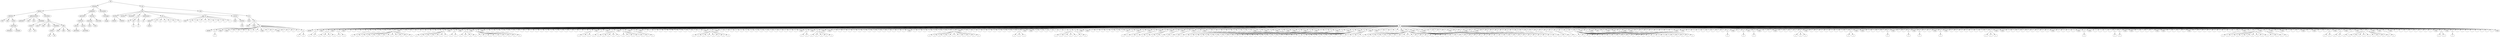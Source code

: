 digraph Tree {
	"t0" [label = "TEI"];
	"t1" [label = "teiHeader"];
	"t2" [label = "fileDesc"];
	"t3" [label = "titleStmt"];
	"t4" [label = "title"];
	"t5" [label = "title"];
	"t6" [label = "author"];
	"t7" [label = "persName"];
	"t8" [label = "forename"];
	"t9" [label = "surname"];
	"t10" [label = "publicationStmt"];
	"t11" [label = "publisher"];
	"t12" [label = "idno"];
	"t13" [label = "idno"];
	"t14" [label = "availability"];
	"t15" [label = "licence"];
	"t16" [label = "ab"];
	"t17" [label = "ref"];
	"t18" [label = "sourceDesc"];
	"t19" [label = "bibl"];
	"t20" [label = "name"];
	"t21" [label = "idno"];
	"t22" [label = "idno"];
	"t23" [label = "availability"];
	"t24" [label = "licence"];
	"t25" [label = "ab"];
	"t26" [label = "ref"];
	"t27" [label = "bibl"];
	"t28" [label = "date"];
	"t29" [label = "date"];
	"t30" [label = "idno"];
	"t31" [label = "profileDesc"];
	"t32" [label = "particDesc"];
	"t33" [label = "listPerson"];
	"t34" [label = "person"];
	"t35" [label = "persName"];
	"t36" [label = "person"];
	"t37" [label = "persName"];
	"t38" [label = "textClass"];
	"t39" [label = "keywords"];
	"t40" [label = "term"];
	"t41" [label = "term"];
	"t42" [label = "classCode"];
	"t43" [label = "revisionDesc"];
	"t44" [label = "listChange"];
	"t45" [label = "change"];
	"t46" [label = "text"];
	"t47" [label = "front"];
	"t48" [label = "docTitle"];
	"t49" [label = "titlePart"];
	"t50" [label = "titlePart"];
	"t51" [label = "docDate"];
	"t52" [label = "docAuthor"];
	"t53" [label = "div"];
	"t54" [label = "div"];
	"t55" [label = "div"];
	"t56" [label = "p"];
	"t57" [label = "div"];
	"t58" [label = "p"];
	"t59" [label = "performance"];
	"t60" [label = "ab"];
	"t61" [label = "div"];
	"t62" [label = "opener"];
	"t63" [label = "salute"];
	"t64" [label = "p"];
	"t65" [label = "p"];
	"t66" [label = "p"];
	"t67" [label = "p"];
	"t68" [label = "p"];
	"t69" [label = "p"];
	"t70" [label = "div"];
	"t71" [label = "head"];
	"t72" [label = "p"];
	"t73" [label = "l"];
	"t74" [label = "l"];
	"t75" [label = "l"];
	"t76" [label = "l"];
	"t77" [label = "l"];
	"t78" [label = "l"];
	"t79" [label = "l"];
	"t80" [label = "l"];
	"t81" [label = "castList"];
	"t82" [label = "head"];
	"t83" [label = "castItem"];
	"t84" [label = "role"];
	"t85" [label = "body"];
	"t86" [label = "div"];
	"t87" [label = "head"];
	"t88" [label = "div"];
	"t89" [label = "head"];
	"t90" [label = "stage"];
	"t91" [label = "sp"];
	"t92" [label = "speaker"];
	"t93" [label = "p"];
	"t94" [label = "s"];
	"t95" [label = "stage"];
	"t96" [label = "stage"];
	"t97" [label = "l"];
	"t98" [label = "l"];
	"t99" [label = "l"];
	"t100" [label = "l"];
	"t101" [label = "l"];
	"t102" [label = "l"];
	"t103" [label = "stage"];
	"t104" [label = "l"];
	"t105" [label = "l"];
	"t106" [label = "stage"];
	"t107" [label = "l"];
	"t108" [label = "l"];
	"t109" [label = "l"];
	"t110" [label = "l"];
	"t111" [label = "p"];
	"t112" [label = "s"];
	"t113" [label = "s"];
	"t114" [label = "sp"];
	"t115" [label = "speaker"];
	"t116" [label = "p"];
	"t117" [label = "s"];
	"t118" [label = "s"];
	"t119" [label = "stage"];
	"t120" [label = "p"];
	"t121" [label = "s"];
	"t122" [label = "s"];
	"t123" [label = "s"];
	"t124" [label = "s"];
	"t125" [label = "stage"];
	"t126" [label = "p"];
	"t127" [label = "s"];
	"t128" [label = "s"];
	"t129" [label = "stage"];
	"t130" [label = "l"];
	"t131" [label = "l"];
	"t132" [label = "l"];
	"t133" [label = "l"];
	"t134" [label = "p"];
	"t135" [label = "s"];
	"t136" [label = "l"];
	"t137" [label = "l"];
	"t138" [label = "l"];
	"t139" [label = "l"];
	"t140" [label = "p"];
	"t141" [label = "s"];
	"t142" [label = "s"];
	"t143" [label = "s"];
	"t144" [label = "s"];
	"t145" [label = "s"];
	"t146" [label = "s"];
	"t147" [label = "s"];
	"t148" [label = "s"];
	"t149" [label = "s"];
	"t150" [label = "s"];
	"t151" [label = "s"];
	"t152" [label = "s"];
	"t153" [label = "stage"];
	"t154" [label = "l"];
	"t155" [label = "l"];
	"t156" [label = "l"];
	"t157" [label = "l"];
	"t158" [label = "l"];
	"t159" [label = "l"];
	"t160" [label = "l"];
	"t161" [label = "l"];
	"t162" [label = "p"];
	"t163" [label = "s"];
	"t164" [label = "s"];
	"t165" [label = "s"];
	"t166" [label = "s"];
	"t167" [label = "s"];
	"t168" [label = "s"];
	"t169" [label = "s"];
	"t170" [label = "stage"];
	"t171" [label = "p"];
	"t172" [label = "s"];
	"t173" [label = "s"];
	"t174" [label = "stage"];
	"t175" [label = "p"];
	"t176" [label = "s"];
	"t177" [label = "s"];
	"t178" [label = "s"];
	"t179" [label = "s"];
	"t180" [label = "stage"];
	"t181" [label = "p"];
	"t182" [label = "s"];
	"t183" [label = "s"];
	"t184" [label = "s"];
	"t185" [label = "s"];
	"t186" [label = "s"];
	"t187" [label = "s"];
	"t188" [label = "s"];
	"t189" [label = "s"];
	"t190" [label = "s"];
	"t191" [label = "stage"];
	"t192" [label = "l"];
	"t193" [label = "l"];
	"t194" [label = "l"];
	"t195" [label = "l"];
	"t196" [label = "l"];
	"t197" [label = "l"];
	"t198" [label = "l"];
	"t199" [label = "l"];
	"t200" [label = "l"];
	"t201" [label = "l"];
	"t202" [label = "l"];
	"t203" [label = "l"];
	"t204" [label = "l"];
	"t205" [label = "l"];
	"t206" [label = "l"];
	"t207" [label = "l"];
	"t208" [label = "l"];
	"t209" [label = "l"];
	"t210" [label = "l"];
	"t211" [label = "l"];
	"t212" [label = "l"];
	"t213" [label = "p"];
	"t214" [label = "s"];
	"t215" [label = "s"];
	"t216" [label = "s"];
	"t217" [label = "stage"];
	"t218" [label = "p"];
	"t219" [label = "s"];
	"t220" [label = "stage"];
	"t221" [label = "p"];
	"t222" [label = "s"];
	"t223" [label = "s"];
	"t224" [label = "s"];
	"t225" [label = "s"];
	"t226" [label = "s"];
	"t227" [label = "stage"];
	"t228" [label = "p"];
	"t229" [label = "s"];
	"t230" [label = "s"];
	"t231" [label = "s"];
	"t232" [label = "s"];
	"t233" [label = "s"];
	"t234" [label = "stage"];
	"t235" [label = "p"];
	"t236" [label = "s"];
	"t237" [label = "s"];
	"t238" [label = "stage"];
	"t239" [label = "l"];
	"t240" [label = "l"];
	"t241" [label = "l"];
	"t242" [label = "l"];
	"t243" [label = "l"];
	"t244" [label = "l"];
	"t245" [label = "l"];
	"t246" [label = "l"];
	"t247" [label = "l"];
	"t248" [label = "l"];
	"t249" [label = "l"];
	"t250" [label = "l"];
	"t251" [label = "stage"];
	"t252" [label = "p"];
	"t253" [label = "s"];
	"t254" [label = "s"];
	"t255" [label = "s"];
	"t256" [label = "s"];
	"t257" [label = "s"];
	"t258" [label = "s"];
	"t259" [label = "s"];
	"t260" [label = "s"];
	"t261" [label = "stage"];
	"t262" [label = "l"];
	"t263" [label = "l"];
	"t264" [label = "l"];
	"t265" [label = "l"];
	"t266" [label = "l"];
	"t267" [label = "l"];
	"t268" [label = "l"];
	"t269" [label = "l"];
	"t270" [label = "l"];
	"t271" [label = "l"];
	"t272" [label = "l"];
	"t273" [label = "l"];
	"t274" [label = "l"];
	"t275" [label = "l"];
	"t276" [label = "l"];
	"t277" [label = "l"];
	"t278" [label = "stage"];
	"t279" [label = "p"];
	"t280" [label = "s"];
	"t281" [label = "s"];
	"t282" [label = "stage"];
	"t283" [label = "p"];
	"t284" [label = "s"];
	"t285" [label = "s"];
	"t286" [label = "s"];
	"t287" [label = "s"];
	"t288" [label = "s"];
	"t289" [label = "stage"];
	"t290" [label = "stage"];
	"t291" [label = "l"];
	"t292" [label = "l"];
	"t293" [label = "l"];
	"t294" [label = "l"];
	"t295" [label = "l"];
	"t296" [label = "l"];
	"t297" [label = "l"];
	"t298" [label = "l"];
	"t299" [label = "l"];
	"t300" [label = "l"];
	"t301" [label = "l"];
	"t302" [label = "l"];
	"t303" [label = "l"];
	"t304" [label = "l"];
	"t305" [label = "l"];
	"t306" [label = "stage"];
	"t307" [label = "l"];
	"t308" [label = "l"];
	"t309" [label = "l"];
	"t310" [label = "l"];
	"t311" [label = "l"];
	"t312" [label = "l"];
	"t313" [label = "l"];
	"t314" [label = "l"];
	"t315" [label = "p"];
	"t316" [label = "s"];
	"t317" [label = "s"];
	"t318" [label = "s"];
	"t319" [label = "s"];
	"t320" [label = "s"];
	"t321" [label = "s"];
	"t322" [label = "s"];
	"t323" [label = "s"];
	"t324" [label = "s"];
	"t325" [label = "s"];
	"t326" [label = "s"];
	"t327" [label = "stage"];
	"t328" [label = "l"];
	"t329" [label = "l"];
	"t330" [label = "l"];
	"t331" [label = "l"];
	"t332" [label = "l"];
	"t333" [label = "l"];
	"t334" [label = "l"];
	"t335" [label = "l"];
	"t336" [label = "l"];
	"t337" [label = "l"];
	"t338" [label = "l"];
	"t339" [label = "p"];
	"t340" [label = "s"];
	"t341" [label = "s"];
	"t342" [label = "s"];
	"t343" [label = "stage"];
	"t344" [label = "stage"];
	"t345" [label = "l"];
	"t346" [label = "l"];
	"t347" [label = "l"];
	"t348" [label = "l"];
	"t349" [label = "l"];
	"t350" [label = "l"];
	"t351" [label = "l"];
	"t352" [label = "p"];
	"t353" [label = "s"];
	"t354" [label = "s"];
	"t355" [label = "s"];
	"t356" [label = "s"];
	"t357" [label = "s"];
	"t358" [label = "p"];
	"t359" [label = "s"];
	"t360" [label = "s"];
	"t361" [label = "stage"];
	"t362" [label = "stage"];
	"t363" [label = "l"];
	"t364" [label = "l"];
	"t365" [label = "l"];
	"t366" [label = "l"];
	"t367" [label = "l"];
	"t368" [label = "l"];
	"t369" [label = "l"];
	"t370" [label = "note"];
	"t371" [label = "p"];
	"t372" [label = "s"];
	"t373" [label = "stage"];
	"t374" [label = "p"];
	"t375" [label = "s"];
	"t376" [label = "s"];
	"t377" [label = "stage"];
	"t378" [label = "p"];
	"t379" [label = "s"];
	"t380" [label = "s"];
	"t381" [label = "stage"];
	"t382" [label = "p"];
	"t383" [label = "s"];
	"t384" [label = "s"];
	"t385" [label = "s"];
	"t386" [label = "stage"];
	"t387" [label = "p"];
	"t388" [label = "s"];
	"t389" [label = "s"];
	"t390" [label = "stage"];
	"t391" [label = "p"];
	"t392" [label = "s"];
	"t393" [label = "s"];
	"t394" [label = "stage"];
	"t395" [label = "p"];
	"t396" [label = "s"];
	"t397" [label = "stage"];
	"t398" [label = "l"];
	"t399" [label = "l"];
	"t400" [label = "l"];
	"t401" [label = "l"];
	"t402" [label = "l"];
	"t403" [label = "l"];
	"t404" [label = "l"];
	"t405" [label = "l"];
	"t406" [label = "l"];
	"t407" [label = "stage"];
	"t408" [label = "p"];
	"t409" [label = "s"];
	"t410" [label = "stage"];
	"t411" [label = "p"];
	"t412" [label = "s"];
	"t413" [label = "s"];
	"t414" [label = "s"];
	"t415" [label = "s"];
	"t416" [label = "stage"];
	"t417" [label = "p"];
	"t418" [label = "s"];
	"t419" [label = "s"];
	"t420" [label = "stage"];
	"t421" [label = "stage"];
	"t422" [label = "p"];
	"t423" [label = "s"];
	"t424" [label = "s"];
	"t425" [label = "stage"];
	"t426" [label = "p"];
	"t427" [label = "s"];
	"t428" [label = "s"];
	"t429" [label = "s"];
	"t430" [label = "s"];
	"t431" [label = "stage"];
	"t432" [label = "l"];
	"t433" [label = "l"];
	"t434" [label = "p"];
	"t435" [label = "s"];
	"t436" [label = "s"];
	"t437" [label = "s"];
	"t438" [label = "s"];
	"t439" [label = "s"];
	"t440" [label = "stage"];
	"t441" [label = "p"];
	"t442" [label = "s"];
	"t443" [label = "s"];
	"t444" [label = "stage"];
	"t445" [label = "p"];
	"t446" [label = "s"];
	"t447" [label = "s"];
	"t448" [label = "s"];
	"t449" [label = "s"];
	"t450" [label = "s"];
	"t451" [label = "s"];
	"t452" [label = "s"];
	"t453" [label = "s"];
	"t454" [label = "s"];
	"t455" [label = "s"];
	"t456" [label = "s"];
	"t457" [label = "s"];
	"t458" [label = "stage"];
	"t459" [label = "p"];
	"t460" [label = "s"];
	"t461" [label = "s"];
	"t462" [label = "s"];
	"t463" [label = "s"];
	"t464" [label = "stage"];
	"t465" [label = "stage"];
	"t466" [label = "l"];
	"t467" [label = "l"];
	"t468" [label = "l"];
	"t469" [label = "l"];
	"t470" [label = "stage"];
	"t471" [label = "p"];
	"t472" [label = "s"];
	"t473" [label = "s"];
	"t474" [label = "s"];
	"t475" [label = "s"];
	"t476" [label = "s"];
	"t477" [label = "s"];
	"t478" [label = "s"];
	"t479" [label = "s"];
	"t480" [label = "s"];
	"t481" [label = "s"];
	"t482" [label = "s"];
	"t483" [label = "s"];
	"t484" [label = "s"];
	"t485" [label = "s"];
	"t486" [label = "s"];
	"t487" [label = "s"];
	"t488" [label = "s"];
	"t489" [label = "stage"];
	"t490" [label = "p"];
	"t491" [label = "s"];
	"t492" [label = "s"];
	"t493" [label = "s"];
	"t494" [label = "s"];
	"t495" [label = "s"];
	"t496" [label = "s"];
	"t497" [label = "s"];
	"t498" [label = "s"];
	"t499" [label = "s"];
	"t500" [label = "s"];
	"t501" [label = "stage"];
	"t502" [label = "l"];
	"t503" [label = "l"];
	"t504" [label = "l"];
	"t505" [label = "l"];
	"t506" [label = "stage"];
	"t507" [label = "p"];
	"t508" [label = "s"];
	"t509" [label = "s"];
	"t510" [label = "p"];
	"t511" [label = "s"];
	"t512" [label = "s"];
	"t513" [label = "stage"];
	"t514" [label = "p"];
	"t515" [label = "s"];
	"t516" [label = "s"];
	"t517" [label = "s"];
	"t518" [label = "stage"];
	"t519" [label = "l"];
	"t520" [label = "p"];
	"t521" [label = "s"];
	"t522" [label = "l"];
	"t523" [label = "p"];
	"t524" [label = "s"];
	"t525" [label = "l"];
	"t526" [label = "p"];
	"t527" [label = "s"];
	"t528" [label = "l"];
	"t529" [label = "p"];
	"t530" [label = "s"];
	"t531" [label = "l"];
	"t532" [label = "p"];
	"t533" [label = "s"];
	"t534" [label = "l"];
	"t535" [label = "p"];
	"t536" [label = "s"];
	"t537" [label = "l"];
	"t538" [label = "p"];
	"t539" [label = "s"];
	"t540" [label = "l"];
	"t541" [label = "p"];
	"t542" [label = "s"];
	"t543" [label = "s"];
	"t544" [label = "l"];
	"t545" [label = "p"];
	"t546" [label = "s"];
	"t547" [label = "l"];
	"t548" [label = "p"];
	"t549" [label = "s"];
	"t550" [label = "s"];
	"t551" [label = "s"];
	"t552" [label = "s"];
	"t553" [label = "s"];
	"t554" [label = "s"];
	"t555" [label = "s"];
	"t556" [label = "s"];
	"t557" [label = "s"];
	"t558" [label = "s"];
	"t559" [label = "s"];
	"t560" [label = "s"];
	"t561" [label = "s"];
	"t562" [label = "s"];
	"t563" [label = "s"];
	"t564" [label = "s"];
	"t565" [label = "note"];
	"t566" [label = "p"];
	"t567" [label = "s"];
	"t568" [label = "s"];
	"t569" [label = "s"];
	"t570" [label = "stage"];
	"t571" [label = "note"];
	"t572" [label = "p"];
	"t573" [label = "s"];
	"t574" [label = "stage"];
	"t575" [label = "note"];
	"t576" [label = "p"];
	"t577" [label = "s"];
	"t578" [label = "s"];
	"t579" [label = "s"];
	"t580" [label = "s"];
	"t581" [label = "stage"];
	"t582" [label = "stage"];
	"t583" [label = "l"];
	"t584" [label = "l"];
	"t585" [label = "l"];
	"t586" [label = "l"];
	"t587" [label = "l"];
	"t588" [label = "l"];
	"t589" [label = "l"];
	"t590" [label = "l"];
	"t591" [label = "stage"];
	"t592" [label = "stage"];
	"t593" [label = "l"];
	"t594" [label = "l"];
	"t595" [label = "l"];
	"t596" [label = "l"];
	"t597" [label = "l"];
	"t598" [label = "l"];
	"t599" [label = "l"];
	"t600" [label = "l"];
	"t601" [label = "p"];
	"t602" [label = "s"];
	"t603" [label = "stage"];
	"t604" [label = "l"];
	"t605" [label = "p"];
	"t606" [label = "s"];
	"t607" [label = "note"];
	"t608" [label = "p"];
	"t609" [label = "s"];
	"t610" [label = "stage"];
	"t611" [label = "l"];
	"t612" [label = "l"];
	"t613" [label = "stage"];
	"t614" [label = "l"];
	"t615" [label = "l"];
	"t616" [label = "l"];
	"t617" [label = "l"];
	"t618" [label = "p"];
	"t619" [label = "s"];
	"t620" [label = "s"];
	"t621" [label = "s"];
	"t622" [label = "stage"];
	"t623" [label = "l"];
	"t624" [label = "l"];
	"t625" [label = "l"];
	"t626" [label = "l"];
	"t627" [label = "l"];
	"t628" [label = "l"];
	"t629" [label = "l"];
	"t630" [label = "l"];
	"t631" [label = "p"];
	"t632" [label = "s"];
	"t633" [label = "s"];
	"t634" [label = "stage"];
	"t635" [label = "stage"];
	"t636" [label = "l"];
	"t637" [label = "l"];
	"t638" [label = "l"];
	"t639" [label = "l"];
	"t640" [label = "p"];
	"t641" [label = "s"];
	"t642" [label = "stage"];
	"t643" [label = "l"];
	"t644" [label = "l"];
	"t645" [label = "p"];
	"t646" [label = "s"];
	"t647" [label = "stage"];
	"t648" [label = "p"];
	"t649" [label = "s"];
	"t650" [label = "l"];
	"t651" [label = "l"];
	"t652" [label = "stage"];
	"t653" [label = "p"];
	"t654" [label = "s"];
	"t655" [label = "stage"];
	"t656" [label = "l"];
	"t657" [label = "l"];
	"t658" [label = "l"];
	"t659" [label = "l"];
	"t660" [label = "l"];
	"t661" [label = "l"];
	"t662" [label = "l"];
	"t663" [label = "l"];
	"t664" [label = "p"];
	"t665" [label = "s"];
	"t666" [label = "s"];
	"t667" [label = "s"];
	"t668" [label = "stage"];
	"t669" [label = "stage"];
	"t670" [label = "l"];
	"t671" [label = "l"];
	"t672" [label = "l"];
	"t673" [label = "l"];
	"t674" [label = "l"];
	"t675" [label = "l"];
	"t676" [label = "l"];
	"t677" [label = "l"];
	"t678" [label = "l"];
	"t679" [label = "stage"];
	"t680" [label = "l"];
	"t681" [label = "l"];
	"t682" [label = "l"];
	"t683" [label = "l"];
	"t684" [label = "stage"];
	"t685" [label = "p"];
	"t686" [label = "s"];
	"t687" [label = "stage"];
	"t688" [label = "l"];
	"t689" [label = "l"];
	"t690" [label = "l"];
	"t691" [label = "l"];
	"t692" [label = "p"];
	"t693" [label = "s"];
	"t694" [label = "p"];
	"t695" [label = "s"];
	"t696" [label = "stage"];
	"t697" [label = "stage"];
	"t698" [label = "l"];
	"t699" [label = "l"];
	"t700" [label = "l"];
	"t701" [label = "l"];
	"t702" [label = "stage"];
	"t703" [label = "stage"];
	"t704" [label = "l"];
	"t705" [label = "l"];
	"t706" [label = "l"];
	"t707" [label = "l"];
	"t708" [label = "stage"];
	"t709" [label = "l"];
	"t710" [label = "l"];
	"t711" [label = "l"];
	"t712" [label = "l"];
	"t713" [label = "l"];
	"t714" [label = "l"];
	"t715" [label = "l"];
	"t716" [label = "l"];
	"t717" [label = "l"];
	"t718" [label = "p"];
	"t719" [label = "s"];
	"t720" [label = "stage"];
	"t721" [label = "p"];
	"t722" [label = "s"];
	"t723" [label = "p"];
	"t724" [label = "s"];
	"t725" [label = "s"];
	"t726" [label = "s"];
	"t727" [label = "s"];
	"t728" [label = "s"];
	"t729" [label = "s"];
	"t730" [label = "s"];
	"t731" [label = "s"];
	"t732" [label = "stage"];
	"t733" [label = "p"];
	"t734" [label = "s"];
	"t735" [label = "s"];
	"t736" [label = "s"];
	"t737" [label = "stage"];
	"t738" [label = "p"];
	"t739" [label = "s"];
	"t740" [label = "stage"];
	"t741" [label = "l"];
	"t742" [label = "l"];
	"t743" [label = "l"];
	"t744" [label = "stage"];
	"t745" [label = "l"];
	"t746" [label = "stage"];
	"t747" [label = "l"];
	"t748" [label = "l"];
	"t749" [label = "p"];
	"t750" [label = "s"];
	"t751" [label = "s"];
	"t752" [label = "stage"];
	"t753" [label = "p"];
	"t754" [label = "s"];
	"t755" [label = "s"];
	"t756" [label = "stage"];
	"t757" [label = "p"];
	"t758" [label = "s"];
	"t759" [label = "stage"];
	"t760" [label = "p"];
	"t761" [label = "s"];
	"t762" [label = "s"];
	"t763" [label = "s"];
	"t764" [label = "s"];
	"t765" [label = "s"];
	"t766" [label = "p"];
	"t767" [label = "s"];
	"t768" [label = "s"];
	"t769" [label = "s"];
	"t770" [label = "s"];
	"t771" [label = "stage"];
	"t772" [label = "stage"];
	"t773" [label = "p"];
	"t774" [label = "s"];
	"t775" [label = "stage"];
	"t776" [label = "l"];
	"t777" [label = "l"];
	"t778" [label = "l"];
	"t779" [label = "l"];
	"t780" [label = "l"];
	"t781" [label = "l"];
	"t782" [label = "l"];
	"t783" [label = "l"];
	"t784" [label = "stage"];
	"t785" [label = "p"];
	"t786" [label = "s"];
	"t787" [label = "s"];
	"t788" [label = "stage"];
	"t789" [label = "p"];
	"t790" [label = "s"];
	"t791" [label = "l"];
	"t792" [label = "l"];
	"t793" [label = "l"];
	"t794" [label = "l"];
	"t795" [label = "l"];
	"t796" [label = "l"];
	"t797" [label = "l"];
	"t798" [label = "l"];
	"t799" [label = "stage"];
	"t0" -> "t1";
	"t1" -> "t2";
	"t2" -> "t3";
	"t3" -> "t4";
	"t3" -> "t5";
	"t3" -> "t6";
	"t6" -> "t7";
	"t7" -> "t8";
	"t7" -> "t9";
	"t2" -> "t10";
	"t10" -> "t11";
	"t10" -> "t12";
	"t10" -> "t13";
	"t10" -> "t14";
	"t14" -> "t15";
	"t15" -> "t16";
	"t15" -> "t17";
	"t2" -> "t18";
	"t18" -> "t19";
	"t19" -> "t20";
	"t19" -> "t21";
	"t19" -> "t22";
	"t19" -> "t23";
	"t23" -> "t24";
	"t24" -> "t25";
	"t24" -> "t26";
	"t19" -> "t27";
	"t27" -> "t28";
	"t27" -> "t29";
	"t27" -> "t30";
	"t1" -> "t31";
	"t31" -> "t32";
	"t32" -> "t33";
	"t33" -> "t34";
	"t34" -> "t35";
	"t33" -> "t36";
	"t36" -> "t37";
	"t31" -> "t38";
	"t38" -> "t39";
	"t39" -> "t40";
	"t39" -> "t41";
	"t38" -> "t42";
	"t1" -> "t43";
	"t43" -> "t44";
	"t44" -> "t45";
	"t0" -> "t46";
	"t46" -> "t47";
	"t47" -> "t48";
	"t48" -> "t49";
	"t48" -> "t50";
	"t47" -> "t51";
	"t47" -> "t52";
	"t47" -> "t53";
	"t53" -> "t54";
	"t53" -> "t55";
	"t55" -> "t56";
	"t53" -> "t57";
	"t57" -> "t58";
	"t47" -> "t59";
	"t59" -> "t60";
	"t47" -> "t61";
	"t61" -> "t62";
	"t62" -> "t63";
	"t61" -> "t64";
	"t61" -> "t65";
	"t61" -> "t66";
	"t61" -> "t67";
	"t61" -> "t68";
	"t61" -> "t69";
	"t47" -> "t70";
	"t70" -> "t71";
	"t70" -> "t72";
	"t70" -> "t73";
	"t70" -> "t74";
	"t70" -> "t75";
	"t70" -> "t76";
	"t70" -> "t77";
	"t70" -> "t78";
	"t70" -> "t79";
	"t70" -> "t80";
	"t47" -> "t81";
	"t81" -> "t82";
	"t81" -> "t83";
	"t83" -> "t84";
	"t46" -> "t85";
	"t85" -> "t86";
	"t86" -> "t87";
	"t86" -> "t88";
	"t88" -> "t89";
	"t88" -> "t90";
	"t88" -> "t91";
	"t91" -> "t92";
	"t91" -> "t93";
	"t93" -> "t94";
	"t91" -> "t95";
	"t91" -> "t96";
	"t91" -> "t97";
	"t91" -> "t98";
	"t91" -> "t99";
	"t91" -> "t100";
	"t91" -> "t101";
	"t91" -> "t102";
	"t91" -> "t103";
	"t91" -> "t104";
	"t91" -> "t105";
	"t91" -> "t106";
	"t91" -> "t107";
	"t91" -> "t108";
	"t91" -> "t109";
	"t91" -> "t110";
	"t91" -> "t111";
	"t111" -> "t112";
	"t111" -> "t113";
	"t88" -> "t114";
	"t114" -> "t115";
	"t114" -> "t116";
	"t116" -> "t117";
	"t116" -> "t118";
	"t114" -> "t119";
	"t114" -> "t120";
	"t120" -> "t121";
	"t120" -> "t122";
	"t120" -> "t123";
	"t120" -> "t124";
	"t114" -> "t125";
	"t114" -> "t126";
	"t126" -> "t127";
	"t126" -> "t128";
	"t114" -> "t129";
	"t114" -> "t130";
	"t114" -> "t131";
	"t114" -> "t132";
	"t114" -> "t133";
	"t114" -> "t134";
	"t134" -> "t135";
	"t114" -> "t136";
	"t114" -> "t137";
	"t114" -> "t138";
	"t114" -> "t139";
	"t114" -> "t140";
	"t140" -> "t141";
	"t140" -> "t142";
	"t140" -> "t143";
	"t140" -> "t144";
	"t140" -> "t145";
	"t140" -> "t146";
	"t140" -> "t147";
	"t140" -> "t148";
	"t140" -> "t149";
	"t140" -> "t150";
	"t140" -> "t151";
	"t140" -> "t152";
	"t114" -> "t153";
	"t114" -> "t154";
	"t114" -> "t155";
	"t114" -> "t156";
	"t114" -> "t157";
	"t114" -> "t158";
	"t114" -> "t159";
	"t114" -> "t160";
	"t114" -> "t161";
	"t114" -> "t162";
	"t162" -> "t163";
	"t162" -> "t164";
	"t162" -> "t165";
	"t162" -> "t166";
	"t162" -> "t167";
	"t162" -> "t168";
	"t162" -> "t169";
	"t114" -> "t170";
	"t114" -> "t171";
	"t171" -> "t172";
	"t171" -> "t173";
	"t114" -> "t174";
	"t114" -> "t175";
	"t175" -> "t176";
	"t175" -> "t177";
	"t175" -> "t178";
	"t175" -> "t179";
	"t114" -> "t180";
	"t114" -> "t181";
	"t181" -> "t182";
	"t181" -> "t183";
	"t181" -> "t184";
	"t181" -> "t185";
	"t181" -> "t186";
	"t181" -> "t187";
	"t181" -> "t188";
	"t181" -> "t189";
	"t181" -> "t190";
	"t114" -> "t191";
	"t114" -> "t192";
	"t114" -> "t193";
	"t114" -> "t194";
	"t114" -> "t195";
	"t114" -> "t196";
	"t114" -> "t197";
	"t114" -> "t198";
	"t114" -> "t199";
	"t114" -> "t200";
	"t114" -> "t201";
	"t114" -> "t202";
	"t114" -> "t203";
	"t114" -> "t204";
	"t114" -> "t205";
	"t114" -> "t206";
	"t114" -> "t207";
	"t114" -> "t208";
	"t114" -> "t209";
	"t114" -> "t210";
	"t114" -> "t211";
	"t114" -> "t212";
	"t114" -> "t213";
	"t213" -> "t214";
	"t213" -> "t215";
	"t213" -> "t216";
	"t114" -> "t217";
	"t114" -> "t218";
	"t218" -> "t219";
	"t114" -> "t220";
	"t114" -> "t221";
	"t221" -> "t222";
	"t221" -> "t223";
	"t221" -> "t224";
	"t221" -> "t225";
	"t221" -> "t226";
	"t114" -> "t227";
	"t114" -> "t228";
	"t228" -> "t229";
	"t228" -> "t230";
	"t228" -> "t231";
	"t228" -> "t232";
	"t228" -> "t233";
	"t114" -> "t234";
	"t114" -> "t235";
	"t235" -> "t236";
	"t235" -> "t237";
	"t114" -> "t238";
	"t114" -> "t239";
	"t114" -> "t240";
	"t114" -> "t241";
	"t114" -> "t242";
	"t114" -> "t243";
	"t114" -> "t244";
	"t114" -> "t245";
	"t114" -> "t246";
	"t114" -> "t247";
	"t114" -> "t248";
	"t114" -> "t249";
	"t114" -> "t250";
	"t114" -> "t251";
	"t114" -> "t252";
	"t252" -> "t253";
	"t252" -> "t254";
	"t252" -> "t255";
	"t252" -> "t256";
	"t252" -> "t257";
	"t252" -> "t258";
	"t252" -> "t259";
	"t252" -> "t260";
	"t114" -> "t261";
	"t114" -> "t262";
	"t114" -> "t263";
	"t114" -> "t264";
	"t114" -> "t265";
	"t114" -> "t266";
	"t114" -> "t267";
	"t114" -> "t268";
	"t114" -> "t269";
	"t114" -> "t270";
	"t114" -> "t271";
	"t114" -> "t272";
	"t114" -> "t273";
	"t114" -> "t274";
	"t114" -> "t275";
	"t114" -> "t276";
	"t114" -> "t277";
	"t114" -> "t278";
	"t114" -> "t279";
	"t279" -> "t280";
	"t279" -> "t281";
	"t114" -> "t282";
	"t114" -> "t283";
	"t283" -> "t284";
	"t283" -> "t285";
	"t283" -> "t286";
	"t283" -> "t287";
	"t283" -> "t288";
	"t114" -> "t289";
	"t114" -> "t290";
	"t114" -> "t291";
	"t114" -> "t292";
	"t114" -> "t293";
	"t114" -> "t294";
	"t114" -> "t295";
	"t114" -> "t296";
	"t114" -> "t297";
	"t114" -> "t298";
	"t114" -> "t299";
	"t114" -> "t300";
	"t114" -> "t301";
	"t114" -> "t302";
	"t114" -> "t303";
	"t114" -> "t304";
	"t114" -> "t305";
	"t114" -> "t306";
	"t114" -> "t307";
	"t114" -> "t308";
	"t114" -> "t309";
	"t114" -> "t310";
	"t114" -> "t311";
	"t114" -> "t312";
	"t114" -> "t313";
	"t114" -> "t314";
	"t114" -> "t315";
	"t315" -> "t316";
	"t315" -> "t317";
	"t315" -> "t318";
	"t315" -> "t319";
	"t315" -> "t320";
	"t315" -> "t321";
	"t315" -> "t322";
	"t315" -> "t323";
	"t315" -> "t324";
	"t315" -> "t325";
	"t315" -> "t326";
	"t114" -> "t327";
	"t114" -> "t328";
	"t114" -> "t329";
	"t114" -> "t330";
	"t114" -> "t331";
	"t114" -> "t332";
	"t114" -> "t333";
	"t114" -> "t334";
	"t114" -> "t335";
	"t114" -> "t336";
	"t114" -> "t337";
	"t114" -> "t338";
	"t114" -> "t339";
	"t339" -> "t340";
	"t339" -> "t341";
	"t339" -> "t342";
	"t114" -> "t343";
	"t114" -> "t344";
	"t114" -> "t345";
	"t114" -> "t346";
	"t114" -> "t347";
	"t114" -> "t348";
	"t114" -> "t349";
	"t114" -> "t350";
	"t114" -> "t351";
	"t114" -> "t352";
	"t352" -> "t353";
	"t352" -> "t354";
	"t352" -> "t355";
	"t352" -> "t356";
	"t352" -> "t357";
	"t114" -> "t358";
	"t358" -> "t359";
	"t358" -> "t360";
	"t114" -> "t361";
	"t114" -> "t362";
	"t114" -> "t363";
	"t114" -> "t364";
	"t114" -> "t365";
	"t114" -> "t366";
	"t114" -> "t367";
	"t114" -> "t368";
	"t114" -> "t369";
	"t114" -> "t370";
	"t114" -> "t371";
	"t371" -> "t372";
	"t114" -> "t373";
	"t114" -> "t374";
	"t374" -> "t375";
	"t374" -> "t376";
	"t114" -> "t377";
	"t114" -> "t378";
	"t378" -> "t379";
	"t378" -> "t380";
	"t114" -> "t381";
	"t114" -> "t382";
	"t382" -> "t383";
	"t382" -> "t384";
	"t382" -> "t385";
	"t114" -> "t386";
	"t114" -> "t387";
	"t387" -> "t388";
	"t387" -> "t389";
	"t114" -> "t390";
	"t114" -> "t391";
	"t391" -> "t392";
	"t391" -> "t393";
	"t114" -> "t394";
	"t114" -> "t395";
	"t395" -> "t396";
	"t114" -> "t397";
	"t114" -> "t398";
	"t114" -> "t399";
	"t114" -> "t400";
	"t114" -> "t401";
	"t114" -> "t402";
	"t114" -> "t403";
	"t114" -> "t404";
	"t114" -> "t405";
	"t114" -> "t406";
	"t114" -> "t407";
	"t114" -> "t408";
	"t408" -> "t409";
	"t114" -> "t410";
	"t114" -> "t411";
	"t411" -> "t412";
	"t411" -> "t413";
	"t411" -> "t414";
	"t411" -> "t415";
	"t114" -> "t416";
	"t114" -> "t417";
	"t417" -> "t418";
	"t417" -> "t419";
	"t114" -> "t420";
	"t114" -> "t421";
	"t114" -> "t422";
	"t422" -> "t423";
	"t422" -> "t424";
	"t114" -> "t425";
	"t114" -> "t426";
	"t426" -> "t427";
	"t426" -> "t428";
	"t426" -> "t429";
	"t426" -> "t430";
	"t114" -> "t431";
	"t114" -> "t432";
	"t114" -> "t433";
	"t114" -> "t434";
	"t434" -> "t435";
	"t434" -> "t436";
	"t434" -> "t437";
	"t434" -> "t438";
	"t434" -> "t439";
	"t114" -> "t440";
	"t114" -> "t441";
	"t441" -> "t442";
	"t441" -> "t443";
	"t114" -> "t444";
	"t114" -> "t445";
	"t445" -> "t446";
	"t445" -> "t447";
	"t445" -> "t448";
	"t445" -> "t449";
	"t445" -> "t450";
	"t445" -> "t451";
	"t445" -> "t452";
	"t445" -> "t453";
	"t445" -> "t454";
	"t445" -> "t455";
	"t445" -> "t456";
	"t445" -> "t457";
	"t114" -> "t458";
	"t114" -> "t459";
	"t459" -> "t460";
	"t459" -> "t461";
	"t459" -> "t462";
	"t459" -> "t463";
	"t114" -> "t464";
	"t114" -> "t465";
	"t114" -> "t466";
	"t114" -> "t467";
	"t114" -> "t468";
	"t114" -> "t469";
	"t114" -> "t470";
	"t114" -> "t471";
	"t471" -> "t472";
	"t471" -> "t473";
	"t471" -> "t474";
	"t471" -> "t475";
	"t471" -> "t476";
	"t471" -> "t477";
	"t471" -> "t478";
	"t471" -> "t479";
	"t471" -> "t480";
	"t471" -> "t481";
	"t471" -> "t482";
	"t471" -> "t483";
	"t471" -> "t484";
	"t471" -> "t485";
	"t471" -> "t486";
	"t471" -> "t487";
	"t471" -> "t488";
	"t114" -> "t489";
	"t114" -> "t490";
	"t490" -> "t491";
	"t490" -> "t492";
	"t490" -> "t493";
	"t490" -> "t494";
	"t490" -> "t495";
	"t490" -> "t496";
	"t490" -> "t497";
	"t490" -> "t498";
	"t490" -> "t499";
	"t490" -> "t500";
	"t114" -> "t501";
	"t114" -> "t502";
	"t114" -> "t503";
	"t114" -> "t504";
	"t114" -> "t505";
	"t114" -> "t506";
	"t114" -> "t507";
	"t507" -> "t508";
	"t507" -> "t509";
	"t114" -> "t510";
	"t510" -> "t511";
	"t510" -> "t512";
	"t114" -> "t513";
	"t114" -> "t514";
	"t514" -> "t515";
	"t514" -> "t516";
	"t514" -> "t517";
	"t114" -> "t518";
	"t114" -> "t519";
	"t114" -> "t520";
	"t520" -> "t521";
	"t114" -> "t522";
	"t114" -> "t523";
	"t523" -> "t524";
	"t114" -> "t525";
	"t114" -> "t526";
	"t526" -> "t527";
	"t114" -> "t528";
	"t114" -> "t529";
	"t529" -> "t530";
	"t114" -> "t531";
	"t114" -> "t532";
	"t532" -> "t533";
	"t114" -> "t534";
	"t114" -> "t535";
	"t535" -> "t536";
	"t114" -> "t537";
	"t114" -> "t538";
	"t538" -> "t539";
	"t114" -> "t540";
	"t114" -> "t541";
	"t541" -> "t542";
	"t541" -> "t543";
	"t114" -> "t544";
	"t114" -> "t545";
	"t545" -> "t546";
	"t114" -> "t547";
	"t114" -> "t548";
	"t548" -> "t549";
	"t548" -> "t550";
	"t548" -> "t551";
	"t548" -> "t552";
	"t548" -> "t553";
	"t548" -> "t554";
	"t548" -> "t555";
	"t548" -> "t556";
	"t548" -> "t557";
	"t548" -> "t558";
	"t548" -> "t559";
	"t548" -> "t560";
	"t548" -> "t561";
	"t548" -> "t562";
	"t548" -> "t563";
	"t548" -> "t564";
	"t114" -> "t565";
	"t114" -> "t566";
	"t566" -> "t567";
	"t566" -> "t568";
	"t566" -> "t569";
	"t114" -> "t570";
	"t114" -> "t571";
	"t114" -> "t572";
	"t572" -> "t573";
	"t114" -> "t574";
	"t114" -> "t575";
	"t114" -> "t576";
	"t576" -> "t577";
	"t576" -> "t578";
	"t576" -> "t579";
	"t576" -> "t580";
	"t114" -> "t581";
	"t114" -> "t582";
	"t114" -> "t583";
	"t114" -> "t584";
	"t114" -> "t585";
	"t114" -> "t586";
	"t114" -> "t587";
	"t114" -> "t588";
	"t114" -> "t589";
	"t114" -> "t590";
	"t114" -> "t591";
	"t114" -> "t592";
	"t114" -> "t593";
	"t114" -> "t594";
	"t114" -> "t595";
	"t114" -> "t596";
	"t114" -> "t597";
	"t114" -> "t598";
	"t114" -> "t599";
	"t114" -> "t600";
	"t114" -> "t601";
	"t601" -> "t602";
	"t114" -> "t603";
	"t114" -> "t604";
	"t114" -> "t605";
	"t605" -> "t606";
	"t114" -> "t607";
	"t114" -> "t608";
	"t608" -> "t609";
	"t114" -> "t610";
	"t114" -> "t611";
	"t114" -> "t612";
	"t114" -> "t613";
	"t114" -> "t614";
	"t114" -> "t615";
	"t114" -> "t616";
	"t114" -> "t617";
	"t114" -> "t618";
	"t618" -> "t619";
	"t618" -> "t620";
	"t618" -> "t621";
	"t114" -> "t622";
	"t114" -> "t623";
	"t114" -> "t624";
	"t114" -> "t625";
	"t114" -> "t626";
	"t114" -> "t627";
	"t114" -> "t628";
	"t114" -> "t629";
	"t114" -> "t630";
	"t114" -> "t631";
	"t631" -> "t632";
	"t631" -> "t633";
	"t114" -> "t634";
	"t114" -> "t635";
	"t114" -> "t636";
	"t114" -> "t637";
	"t114" -> "t638";
	"t114" -> "t639";
	"t114" -> "t640";
	"t640" -> "t641";
	"t114" -> "t642";
	"t114" -> "t643";
	"t114" -> "t644";
	"t114" -> "t645";
	"t645" -> "t646";
	"t114" -> "t647";
	"t114" -> "t648";
	"t648" -> "t649";
	"t114" -> "t650";
	"t114" -> "t651";
	"t114" -> "t652";
	"t114" -> "t653";
	"t653" -> "t654";
	"t114" -> "t655";
	"t114" -> "t656";
	"t114" -> "t657";
	"t114" -> "t658";
	"t114" -> "t659";
	"t114" -> "t660";
	"t114" -> "t661";
	"t114" -> "t662";
	"t114" -> "t663";
	"t114" -> "t664";
	"t664" -> "t665";
	"t664" -> "t666";
	"t664" -> "t667";
	"t114" -> "t668";
	"t114" -> "t669";
	"t114" -> "t670";
	"t114" -> "t671";
	"t114" -> "t672";
	"t114" -> "t673";
	"t114" -> "t674";
	"t114" -> "t675";
	"t114" -> "t676";
	"t114" -> "t677";
	"t114" -> "t678";
	"t114" -> "t679";
	"t114" -> "t680";
	"t114" -> "t681";
	"t114" -> "t682";
	"t114" -> "t683";
	"t114" -> "t684";
	"t114" -> "t685";
	"t685" -> "t686";
	"t114" -> "t687";
	"t114" -> "t688";
	"t114" -> "t689";
	"t114" -> "t690";
	"t114" -> "t691";
	"t114" -> "t692";
	"t692" -> "t693";
	"t114" -> "t694";
	"t694" -> "t695";
	"t114" -> "t696";
	"t114" -> "t697";
	"t114" -> "t698";
	"t114" -> "t699";
	"t114" -> "t700";
	"t114" -> "t701";
	"t114" -> "t702";
	"t114" -> "t703";
	"t114" -> "t704";
	"t114" -> "t705";
	"t114" -> "t706";
	"t114" -> "t707";
	"t114" -> "t708";
	"t114" -> "t709";
	"t114" -> "t710";
	"t114" -> "t711";
	"t114" -> "t712";
	"t114" -> "t713";
	"t114" -> "t714";
	"t114" -> "t715";
	"t114" -> "t716";
	"t114" -> "t717";
	"t114" -> "t718";
	"t718" -> "t719";
	"t114" -> "t720";
	"t114" -> "t721";
	"t721" -> "t722";
	"t114" -> "t723";
	"t723" -> "t724";
	"t723" -> "t725";
	"t723" -> "t726";
	"t723" -> "t727";
	"t723" -> "t728";
	"t723" -> "t729";
	"t723" -> "t730";
	"t723" -> "t731";
	"t114" -> "t732";
	"t114" -> "t733";
	"t733" -> "t734";
	"t733" -> "t735";
	"t733" -> "t736";
	"t114" -> "t737";
	"t114" -> "t738";
	"t738" -> "t739";
	"t114" -> "t740";
	"t114" -> "t741";
	"t114" -> "t742";
	"t114" -> "t743";
	"t114" -> "t744";
	"t114" -> "t745";
	"t114" -> "t746";
	"t114" -> "t747";
	"t114" -> "t748";
	"t114" -> "t749";
	"t749" -> "t750";
	"t749" -> "t751";
	"t114" -> "t752";
	"t114" -> "t753";
	"t753" -> "t754";
	"t753" -> "t755";
	"t114" -> "t756";
	"t114" -> "t757";
	"t757" -> "t758";
	"t114" -> "t759";
	"t114" -> "t760";
	"t760" -> "t761";
	"t760" -> "t762";
	"t760" -> "t763";
	"t760" -> "t764";
	"t760" -> "t765";
	"t114" -> "t766";
	"t766" -> "t767";
	"t766" -> "t768";
	"t766" -> "t769";
	"t766" -> "t770";
	"t114" -> "t771";
	"t114" -> "t772";
	"t114" -> "t773";
	"t773" -> "t774";
	"t114" -> "t775";
	"t114" -> "t776";
	"t114" -> "t777";
	"t114" -> "t778";
	"t114" -> "t779";
	"t114" -> "t780";
	"t114" -> "t781";
	"t114" -> "t782";
	"t114" -> "t783";
	"t114" -> "t784";
	"t114" -> "t785";
	"t785" -> "t786";
	"t785" -> "t787";
	"t114" -> "t788";
	"t114" -> "t789";
	"t789" -> "t790";
	"t114" -> "t791";
	"t114" -> "t792";
	"t114" -> "t793";
	"t114" -> "t794";
	"t114" -> "t795";
	"t114" -> "t796";
	"t114" -> "t797";
	"t114" -> "t798";
	"t114" -> "t799";
}
